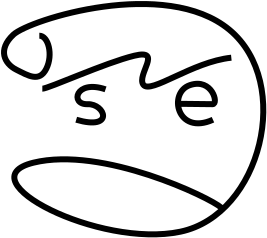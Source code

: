 <?xml version="1.0" encoding="UTF-8"?>
<dia:diagram xmlns:dia="http://www.lysator.liu.se/~alla/dia/">
  <dia:layer name="背景" visible="true">
    <dia:object type="Standard - BezierLine" version="0" id="O0">
      <dia:attribute name="obj_pos">
        <dia:point val="19.6,8.6"/>
      </dia:attribute>
      <dia:attribute name="obj_bb">
        <dia:rectangle val="19.45,6.741;29.215,8.75"/>
      </dia:attribute>
      <dia:attribute name="bez_points">
        <dia:point val="19.6,8.6"/>
        <dia:point val="19.899,8.6"/>
        <dia:point val="22.75,7.3"/>
        <dia:point val="24.2,6.95"/>
        <dia:point val="25.65,6.6"/>
        <dia:point val="24.3,7.9"/>
        <dia:point val="24.65,8.4"/>
        <dia:point val="25,8.9"/>
        <dia:point val="27.1,7.25"/>
        <dia:point val="29.05,7.05"/>
      </dia:attribute>
      <dia:attribute name="corner_types">
        <dia:enum val="0"/>
        <dia:enum val="0"/>
        <dia:enum val="0"/>
        <dia:enum val="0"/>
      </dia:attribute>
      <dia:attribute name="line_width">
        <dia:real val="0.3"/>
      </dia:attribute>
    </dia:object>
    <dia:object type="Standard - BezierLine" version="0" id="O1">
      <dia:attribute name="obj_pos">
        <dia:point val="19.45,5.95"/>
      </dia:attribute>
      <dia:attribute name="obj_bb">
        <dia:rectangle val="17.534,4.215;30.8,16.034"/>
      </dia:attribute>
      <dia:attribute name="bez_points">
        <dia:point val="19.45,5.95"/>
        <dia:point val="19.898,5.95"/>
        <dia:point val="20.15,6.9"/>
        <dia:point val="19.8,7.6"/>
        <dia:point val="19.45,8.3"/>
        <dia:point val="18.9,7.95"/>
        <dia:point val="18.3,7.65"/>
        <dia:point val="17.7,7.35"/>
        <dia:point val="17.35,6.65"/>
        <dia:point val="18.15,5.9"/>
        <dia:point val="18.95,5.15"/>
        <dia:point val="25.75,3"/>
        <dia:point val="28.95,5.65"/>
        <dia:point val="32.15,8.3"/>
        <dia:point val="30.55,14.9"/>
        <dia:point val="26.5,15.75"/>
        <dia:point val="22.45,16.6"/>
        <dia:point val="15.7,13.15"/>
        <dia:point val="19.15,12.3"/>
        <dia:point val="22.6,11.45"/>
        <dia:point val="28,14.05"/>
        <dia:point val="28.55,14.55"/>
      </dia:attribute>
      <dia:attribute name="corner_types">
        <dia:enum val="0"/>
        <dia:enum val="0"/>
        <dia:enum val="0"/>
        <dia:enum val="0"/>
        <dia:enum val="0"/>
        <dia:enum val="0"/>
        <dia:enum val="0"/>
        <dia:enum val="0"/>
      </dia:attribute>
      <dia:attribute name="line_width">
        <dia:real val="0.3"/>
      </dia:attribute>
    </dia:object>
    <dia:object type="Standard - BezierLine" version="0" id="O2">
      <dia:attribute name="obj_pos">
        <dia:point val="22.761,8.632"/>
      </dia:attribute>
      <dia:attribute name="obj_bb">
        <dia:rectangle val="21.109,8.361;22.951,10.438"/>
      </dia:attribute>
      <dia:attribute name="bez_points">
        <dia:point val="22.761,8.632"/>
        <dia:point val="21.242,8.12"/>
        <dia:point val="20.977,9.409"/>
        <dia:point val="21.86,9.374"/>
        <dia:point val="22.743,9.339"/>
        <dia:point val="23.238,10.717"/>
        <dia:point val="21.295,10.151"/>
      </dia:attribute>
      <dia:attribute name="corner_types">
        <dia:enum val="0"/>
        <dia:enum val="0"/>
        <dia:enum val="0"/>
      </dia:attribute>
      <dia:attribute name="line_width">
        <dia:real val="0.3"/>
      </dia:attribute>
    </dia:object>
    <dia:object type="Standard - BezierLine" version="0" id="O3">
      <dia:attribute name="obj_pos">
        <dia:point val="26.489,9.356"/>
      </dia:attribute>
      <dia:attribute name="obj_bb">
        <dia:rectangle val="26.232,8.204;28.379,10.482"/>
      </dia:attribute>
      <dia:attribute name="bez_points">
        <dia:point val="26.489,9.356"/>
        <dia:point val="26.788,9.356"/>
        <dia:point val="27.796,9.374"/>
        <dia:point val="28.114,9.374"/>
        <dia:point val="28.432,9.374"/>
        <dia:point val="28.097,8.049"/>
        <dia:point val="26.984,8.42"/>
        <dia:point val="25.871,8.791"/>
        <dia:point val="26.33,10.964"/>
        <dia:point val="28.132,10.151"/>
      </dia:attribute>
      <dia:attribute name="corner_types">
        <dia:enum val="0"/>
        <dia:enum val="0"/>
        <dia:enum val="0"/>
        <dia:enum val="0"/>
      </dia:attribute>
      <dia:attribute name="line_width">
        <dia:real val="0.3"/>
      </dia:attribute>
    </dia:object>
  </dia:layer>
</dia:diagram>
